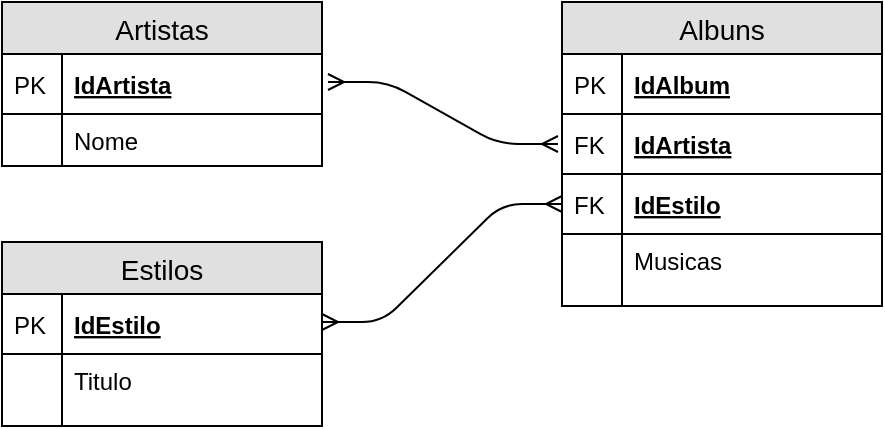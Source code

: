 <mxfile version="12.6.1" type="device" pages="2"><diagram id="Yn73om3Y_qqDq2sEDiSl" name="Lógico"><mxGraphModel dx="1038" dy="580" grid="1" gridSize="10" guides="1" tooltips="1" connect="1" arrows="1" fold="1" page="1" pageScale="1" pageWidth="827" pageHeight="1169" math="0" shadow="0"><root><mxCell id="0"/><mxCell id="1" parent="0"/><mxCell id="BUTmLrbw0vjFeg9FTfWu-1" value="Artistas" style="swimlane;fontStyle=0;childLayout=stackLayout;horizontal=1;startSize=26;fillColor=#e0e0e0;horizontalStack=0;resizeParent=1;resizeParentMax=0;resizeLast=0;collapsible=1;marginBottom=0;swimlaneFillColor=#ffffff;align=center;fontSize=14;" vertex="1" parent="1"><mxGeometry x="200" y="120" width="160" height="82" as="geometry"/></mxCell><mxCell id="BUTmLrbw0vjFeg9FTfWu-2" value="IdArtista" style="shape=partialRectangle;top=0;left=0;right=0;bottom=1;align=left;verticalAlign=middle;fillColor=none;spacingLeft=34;spacingRight=4;overflow=hidden;rotatable=0;points=[[0,0.5],[1,0.5]];portConstraint=eastwest;dropTarget=0;fontStyle=5;fontSize=12;" vertex="1" parent="BUTmLrbw0vjFeg9FTfWu-1"><mxGeometry y="26" width="160" height="30" as="geometry"/></mxCell><mxCell id="BUTmLrbw0vjFeg9FTfWu-3" value="PK" style="shape=partialRectangle;top=0;left=0;bottom=0;fillColor=none;align=left;verticalAlign=middle;spacingLeft=4;spacingRight=4;overflow=hidden;rotatable=0;points=[];portConstraint=eastwest;part=1;fontSize=12;" vertex="1" connectable="0" parent="BUTmLrbw0vjFeg9FTfWu-2"><mxGeometry width="30" height="30" as="geometry"/></mxCell><mxCell id="BUTmLrbw0vjFeg9FTfWu-4" value="Nome" style="shape=partialRectangle;top=0;left=0;right=0;bottom=0;align=left;verticalAlign=top;fillColor=none;spacingLeft=34;spacingRight=4;overflow=hidden;rotatable=0;points=[[0,0.5],[1,0.5]];portConstraint=eastwest;dropTarget=0;fontSize=12;" vertex="1" parent="BUTmLrbw0vjFeg9FTfWu-1"><mxGeometry y="56" width="160" height="26" as="geometry"/></mxCell><mxCell id="BUTmLrbw0vjFeg9FTfWu-5" value="" style="shape=partialRectangle;top=0;left=0;bottom=0;fillColor=none;align=left;verticalAlign=top;spacingLeft=4;spacingRight=4;overflow=hidden;rotatable=0;points=[];portConstraint=eastwest;part=1;fontSize=12;" vertex="1" connectable="0" parent="BUTmLrbw0vjFeg9FTfWu-4"><mxGeometry width="30" height="26" as="geometry"/></mxCell><mxCell id="BUTmLrbw0vjFeg9FTfWu-12" value="Albuns" style="swimlane;fontStyle=0;childLayout=stackLayout;horizontal=1;startSize=26;fillColor=#e0e0e0;horizontalStack=0;resizeParent=1;resizeParentMax=0;resizeLast=0;collapsible=1;marginBottom=0;swimlaneFillColor=#ffffff;align=center;fontSize=14;" vertex="1" parent="1"><mxGeometry x="480" y="120" width="160" height="152" as="geometry"/></mxCell><mxCell id="BUTmLrbw0vjFeg9FTfWu-13" value="IdAlbum" style="shape=partialRectangle;top=0;left=0;right=0;bottom=1;align=left;verticalAlign=middle;fillColor=none;spacingLeft=34;spacingRight=4;overflow=hidden;rotatable=0;points=[[0,0.5],[1,0.5]];portConstraint=eastwest;dropTarget=0;fontStyle=5;fontSize=12;" vertex="1" parent="BUTmLrbw0vjFeg9FTfWu-12"><mxGeometry y="26" width="160" height="30" as="geometry"/></mxCell><mxCell id="BUTmLrbw0vjFeg9FTfWu-14" value="PK" style="shape=partialRectangle;top=0;left=0;bottom=0;fillColor=none;align=left;verticalAlign=middle;spacingLeft=4;spacingRight=4;overflow=hidden;rotatable=0;points=[];portConstraint=eastwest;part=1;fontSize=12;" vertex="1" connectable="0" parent="BUTmLrbw0vjFeg9FTfWu-13"><mxGeometry width="30" height="30" as="geometry"/></mxCell><mxCell id="CBhSCeInEC5Cr6GQNHHn-10" value="IdArtista" style="shape=partialRectangle;top=0;left=0;right=0;bottom=1;align=left;verticalAlign=middle;fillColor=none;spacingLeft=34;spacingRight=4;overflow=hidden;rotatable=0;points=[[0,0.5],[1,0.5]];portConstraint=eastwest;dropTarget=0;fontStyle=5;fontSize=12;" vertex="1" parent="BUTmLrbw0vjFeg9FTfWu-12"><mxGeometry y="56" width="160" height="30" as="geometry"/></mxCell><mxCell id="CBhSCeInEC5Cr6GQNHHn-11" value="FK" style="shape=partialRectangle;top=0;left=0;bottom=0;fillColor=none;align=left;verticalAlign=middle;spacingLeft=4;spacingRight=4;overflow=hidden;rotatable=0;points=[];portConstraint=eastwest;part=1;fontSize=12;" vertex="1" connectable="0" parent="CBhSCeInEC5Cr6GQNHHn-10"><mxGeometry width="30" height="30" as="geometry"/></mxCell><mxCell id="CBhSCeInEC5Cr6GQNHHn-3" value="IdEstilo" style="shape=partialRectangle;top=0;left=0;right=0;bottom=1;align=left;verticalAlign=middle;fillColor=none;spacingLeft=34;spacingRight=4;overflow=hidden;rotatable=0;points=[[0,0.5],[1,0.5]];portConstraint=eastwest;dropTarget=0;fontStyle=5;fontSize=12;" vertex="1" parent="BUTmLrbw0vjFeg9FTfWu-12"><mxGeometry y="86" width="160" height="30" as="geometry"/></mxCell><mxCell id="CBhSCeInEC5Cr6GQNHHn-4" value="FK" style="shape=partialRectangle;top=0;left=0;bottom=0;fillColor=none;align=left;verticalAlign=middle;spacingLeft=4;spacingRight=4;overflow=hidden;rotatable=0;points=[];portConstraint=eastwest;part=1;fontSize=12;" vertex="1" connectable="0" parent="CBhSCeInEC5Cr6GQNHHn-3"><mxGeometry width="30" height="30" as="geometry"/></mxCell><mxCell id="BUTmLrbw0vjFeg9FTfWu-15" value="Musicas" style="shape=partialRectangle;top=0;left=0;right=0;bottom=0;align=left;verticalAlign=top;fillColor=none;spacingLeft=34;spacingRight=4;overflow=hidden;rotatable=0;points=[[0,0.5],[1,0.5]];portConstraint=eastwest;dropTarget=0;fontSize=12;" vertex="1" parent="BUTmLrbw0vjFeg9FTfWu-12"><mxGeometry y="116" width="160" height="26" as="geometry"/></mxCell><mxCell id="BUTmLrbw0vjFeg9FTfWu-16" value="" style="shape=partialRectangle;top=0;left=0;bottom=0;fillColor=none;align=left;verticalAlign=top;spacingLeft=4;spacingRight=4;overflow=hidden;rotatable=0;points=[];portConstraint=eastwest;part=1;fontSize=12;" vertex="1" connectable="0" parent="BUTmLrbw0vjFeg9FTfWu-15"><mxGeometry width="30" height="26" as="geometry"/></mxCell><mxCell id="BUTmLrbw0vjFeg9FTfWu-21" value="" style="shape=partialRectangle;top=0;left=0;right=0;bottom=0;align=left;verticalAlign=top;fillColor=none;spacingLeft=34;spacingRight=4;overflow=hidden;rotatable=0;points=[[0,0.5],[1,0.5]];portConstraint=eastwest;dropTarget=0;fontSize=12;" vertex="1" parent="BUTmLrbw0vjFeg9FTfWu-12"><mxGeometry y="142" width="160" height="10" as="geometry"/></mxCell><mxCell id="BUTmLrbw0vjFeg9FTfWu-22" value="" style="shape=partialRectangle;top=0;left=0;bottom=0;fillColor=none;align=left;verticalAlign=top;spacingLeft=4;spacingRight=4;overflow=hidden;rotatable=0;points=[];portConstraint=eastwest;part=1;fontSize=12;" vertex="1" connectable="0" parent="BUTmLrbw0vjFeg9FTfWu-21"><mxGeometry width="30" height="10" as="geometry"/></mxCell><mxCell id="BUTmLrbw0vjFeg9FTfWu-25" value="Estilos" style="swimlane;fontStyle=0;childLayout=stackLayout;horizontal=1;startSize=26;fillColor=#e0e0e0;horizontalStack=0;resizeParent=1;resizeParentMax=0;resizeLast=0;collapsible=1;marginBottom=0;swimlaneFillColor=#ffffff;align=center;fontSize=14;" vertex="1" parent="1"><mxGeometry x="200" y="240" width="160" height="92" as="geometry"/></mxCell><mxCell id="BUTmLrbw0vjFeg9FTfWu-26" value="IdEstilo" style="shape=partialRectangle;top=0;left=0;right=0;bottom=1;align=left;verticalAlign=middle;fillColor=none;spacingLeft=34;spacingRight=4;overflow=hidden;rotatable=0;points=[[0,0.5],[1,0.5]];portConstraint=eastwest;dropTarget=0;fontStyle=5;fontSize=12;" vertex="1" parent="BUTmLrbw0vjFeg9FTfWu-25"><mxGeometry y="26" width="160" height="30" as="geometry"/></mxCell><mxCell id="BUTmLrbw0vjFeg9FTfWu-27" value="PK" style="shape=partialRectangle;top=0;left=0;bottom=0;fillColor=none;align=left;verticalAlign=middle;spacingLeft=4;spacingRight=4;overflow=hidden;rotatable=0;points=[];portConstraint=eastwest;part=1;fontSize=12;" vertex="1" connectable="0" parent="BUTmLrbw0vjFeg9FTfWu-26"><mxGeometry width="30" height="30" as="geometry"/></mxCell><mxCell id="BUTmLrbw0vjFeg9FTfWu-30" value="Titulo" style="shape=partialRectangle;top=0;left=0;right=0;bottom=0;align=left;verticalAlign=top;fillColor=none;spacingLeft=34;spacingRight=4;overflow=hidden;rotatable=0;points=[[0,0.5],[1,0.5]];portConstraint=eastwest;dropTarget=0;fontSize=12;" vertex="1" parent="BUTmLrbw0vjFeg9FTfWu-25"><mxGeometry y="56" width="160" height="26" as="geometry"/></mxCell><mxCell id="BUTmLrbw0vjFeg9FTfWu-31" value="" style="shape=partialRectangle;top=0;left=0;bottom=0;fillColor=none;align=left;verticalAlign=top;spacingLeft=4;spacingRight=4;overflow=hidden;rotatable=0;points=[];portConstraint=eastwest;part=1;fontSize=12;" vertex="1" connectable="0" parent="BUTmLrbw0vjFeg9FTfWu-30"><mxGeometry width="30" height="26" as="geometry"/></mxCell><mxCell id="BUTmLrbw0vjFeg9FTfWu-34" value="" style="shape=partialRectangle;top=0;left=0;right=0;bottom=0;align=left;verticalAlign=top;fillColor=none;spacingLeft=34;spacingRight=4;overflow=hidden;rotatable=0;points=[[0,0.5],[1,0.5]];portConstraint=eastwest;dropTarget=0;fontSize=12;" vertex="1" parent="BUTmLrbw0vjFeg9FTfWu-25"><mxGeometry y="82" width="160" height="10" as="geometry"/></mxCell><mxCell id="BUTmLrbw0vjFeg9FTfWu-35" value="" style="shape=partialRectangle;top=0;left=0;bottom=0;fillColor=none;align=left;verticalAlign=top;spacingLeft=4;spacingRight=4;overflow=hidden;rotatable=0;points=[];portConstraint=eastwest;part=1;fontSize=12;" vertex="1" connectable="0" parent="BUTmLrbw0vjFeg9FTfWu-34"><mxGeometry width="30" height="10" as="geometry"/></mxCell><mxCell id="CBhSCeInEC5Cr6GQNHHn-6" value="" style="edgeStyle=entityRelationEdgeStyle;fontSize=12;html=1;endArrow=ERmany;startArrow=ERmany;" edge="1" parent="1"><mxGeometry width="100" height="100" relative="1" as="geometry"><mxPoint x="363" y="160" as="sourcePoint"/><mxPoint x="478" y="191" as="targetPoint"/></mxGeometry></mxCell><mxCell id="CBhSCeInEC5Cr6GQNHHn-15" value="" style="edgeStyle=entityRelationEdgeStyle;fontSize=12;html=1;endArrow=ERmany;startArrow=ERmany;entryX=0;entryY=0.5;entryDx=0;entryDy=0;" edge="1" parent="1" target="CBhSCeInEC5Cr6GQNHHn-3"><mxGeometry width="100" height="100" relative="1" as="geometry"><mxPoint x="360" y="280" as="sourcePoint"/><mxPoint x="475" y="311" as="targetPoint"/></mxGeometry></mxCell></root></mxGraphModel></diagram><diagram id="NjvAs4zrvpCk-qjTblP2" name="Lógico 2"><mxGraphModel dx="1038" dy="580" grid="1" gridSize="10" guides="1" tooltips="1" connect="1" arrows="1" fold="1" page="1" pageScale="1" pageWidth="827" pageHeight="1169" math="0" shadow="0"><root><mxCell id="kLJuesP0t1kBhw-jC9CX-0"/><mxCell id="kLJuesP0t1kBhw-jC9CX-1" parent="kLJuesP0t1kBhw-jC9CX-0"/><mxCell id="I76q1vGrE1VT_ixExaRj-0" value="EstilosMusicais" style="swimlane;fontStyle=0;childLayout=stackLayout;horizontal=1;startSize=26;fillColor=#e0e0e0;horizontalStack=0;resizeParent=1;resizeParentMax=0;resizeLast=0;collapsible=1;marginBottom=0;swimlaneFillColor=#ffffff;align=center;fontSize=14;" vertex="1" parent="kLJuesP0t1kBhw-jC9CX-1"><mxGeometry x="120" y="79.2" width="160" height="122" as="geometry"/></mxCell><mxCell id="I76q1vGrE1VT_ixExaRj-1" value="IdEstiloMusical" style="shape=partialRectangle;top=0;left=0;right=0;bottom=1;align=left;verticalAlign=middle;fillColor=none;spacingLeft=34;spacingRight=4;overflow=hidden;rotatable=0;points=[[0,0.5],[1,0.5]];portConstraint=eastwest;dropTarget=0;fontStyle=5;fontSize=12;" vertex="1" parent="I76q1vGrE1VT_ixExaRj-0"><mxGeometry y="26" width="160" height="30" as="geometry"/></mxCell><mxCell id="I76q1vGrE1VT_ixExaRj-2" value="PK" style="shape=partialRectangle;top=0;left=0;bottom=0;fillColor=none;align=left;verticalAlign=middle;spacingLeft=4;spacingRight=4;overflow=hidden;rotatable=0;points=[];portConstraint=eastwest;part=1;fontSize=12;" vertex="1" connectable="0" parent="I76q1vGrE1VT_ixExaRj-1"><mxGeometry width="30" height="30" as="geometry"/></mxCell><mxCell id="I76q1vGrE1VT_ixExaRj-22" value="IdArtista" style="shape=partialRectangle;top=0;left=0;right=0;bottom=1;align=left;verticalAlign=middle;fillColor=none;spacingLeft=34;spacingRight=4;overflow=hidden;rotatable=0;points=[[0,0.5],[1,0.5]];portConstraint=eastwest;dropTarget=0;fontStyle=5;fontSize=12;" vertex="1" parent="I76q1vGrE1VT_ixExaRj-0"><mxGeometry y="56" width="160" height="30" as="geometry"/></mxCell><mxCell id="I76q1vGrE1VT_ixExaRj-23" value="FK" style="shape=partialRectangle;top=0;left=0;bottom=0;fillColor=none;align=left;verticalAlign=middle;spacingLeft=4;spacingRight=4;overflow=hidden;rotatable=0;points=[];portConstraint=eastwest;part=1;fontSize=12;" vertex="1" connectable="0" parent="I76q1vGrE1VT_ixExaRj-22"><mxGeometry width="30" height="30" as="geometry"/></mxCell><mxCell id="I76q1vGrE1VT_ixExaRj-3" value="Titulo" style="shape=partialRectangle;top=0;left=0;right=0;bottom=0;align=left;verticalAlign=top;fillColor=none;spacingLeft=34;spacingRight=4;overflow=hidden;rotatable=0;points=[[0,0.5],[1,0.5]];portConstraint=eastwest;dropTarget=0;fontSize=12;" vertex="1" parent="I76q1vGrE1VT_ixExaRj-0"><mxGeometry y="86" width="160" height="26" as="geometry"/></mxCell><mxCell id="I76q1vGrE1VT_ixExaRj-4" value="" style="shape=partialRectangle;top=0;left=0;bottom=0;fillColor=none;align=left;verticalAlign=top;spacingLeft=4;spacingRight=4;overflow=hidden;rotatable=0;points=[];portConstraint=eastwest;part=1;fontSize=12;" vertex="1" connectable="0" parent="I76q1vGrE1VT_ixExaRj-3"><mxGeometry width="30" height="26" as="geometry"/></mxCell><mxCell id="I76q1vGrE1VT_ixExaRj-9" value="" style="shape=partialRectangle;top=0;left=0;right=0;bottom=0;align=left;verticalAlign=top;fillColor=none;spacingLeft=34;spacingRight=4;overflow=hidden;rotatable=0;points=[[0,0.5],[1,0.5]];portConstraint=eastwest;dropTarget=0;fontSize=12;" vertex="1" parent="I76q1vGrE1VT_ixExaRj-0"><mxGeometry y="112" width="160" height="10" as="geometry"/></mxCell><mxCell id="I76q1vGrE1VT_ixExaRj-10" value="" style="shape=partialRectangle;top=0;left=0;bottom=0;fillColor=none;align=left;verticalAlign=top;spacingLeft=4;spacingRight=4;overflow=hidden;rotatable=0;points=[];portConstraint=eastwest;part=1;fontSize=12;" vertex="1" connectable="0" parent="I76q1vGrE1VT_ixExaRj-9"><mxGeometry width="30" height="10" as="geometry"/></mxCell><mxCell id="I76q1vGrE1VT_ixExaRj-11" value="Artistas" style="swimlane;fontStyle=0;childLayout=stackLayout;horizontal=1;startSize=26;fillColor=#e0e0e0;horizontalStack=0;resizeParent=1;resizeParentMax=0;resizeLast=0;collapsible=1;marginBottom=0;swimlaneFillColor=#ffffff;align=center;fontSize=14;" vertex="1" parent="kLJuesP0t1kBhw-jC9CX-1"><mxGeometry x="520" y="80" width="160" height="92" as="geometry"/></mxCell><mxCell id="I76q1vGrE1VT_ixExaRj-12" value="IdArtista" style="shape=partialRectangle;top=0;left=0;right=0;bottom=1;align=left;verticalAlign=middle;fillColor=none;spacingLeft=34;spacingRight=4;overflow=hidden;rotatable=0;points=[[0,0.5],[1,0.5]];portConstraint=eastwest;dropTarget=0;fontStyle=5;fontSize=12;" vertex="1" parent="I76q1vGrE1VT_ixExaRj-11"><mxGeometry y="26" width="160" height="30" as="geometry"/></mxCell><mxCell id="I76q1vGrE1VT_ixExaRj-13" value="PK" style="shape=partialRectangle;top=0;left=0;bottom=0;fillColor=none;align=left;verticalAlign=middle;spacingLeft=4;spacingRight=4;overflow=hidden;rotatable=0;points=[];portConstraint=eastwest;part=1;fontSize=12;" vertex="1" connectable="0" parent="I76q1vGrE1VT_ixExaRj-12"><mxGeometry width="30" height="30" as="geometry"/></mxCell><mxCell id="I76q1vGrE1VT_ixExaRj-14" value="Nome" style="shape=partialRectangle;top=0;left=0;right=0;bottom=0;align=left;verticalAlign=top;fillColor=none;spacingLeft=34;spacingRight=4;overflow=hidden;rotatable=0;points=[[0,0.5],[1,0.5]];portConstraint=eastwest;dropTarget=0;fontSize=12;" vertex="1" parent="I76q1vGrE1VT_ixExaRj-11"><mxGeometry y="56" width="160" height="26" as="geometry"/></mxCell><mxCell id="I76q1vGrE1VT_ixExaRj-15" value="" style="shape=partialRectangle;top=0;left=0;bottom=0;fillColor=none;align=left;verticalAlign=top;spacingLeft=4;spacingRight=4;overflow=hidden;rotatable=0;points=[];portConstraint=eastwest;part=1;fontSize=12;" vertex="1" connectable="0" parent="I76q1vGrE1VT_ixExaRj-14"><mxGeometry width="30" height="26" as="geometry"/></mxCell><mxCell id="I76q1vGrE1VT_ixExaRj-20" value="" style="shape=partialRectangle;top=0;left=0;right=0;bottom=0;align=left;verticalAlign=top;fillColor=none;spacingLeft=34;spacingRight=4;overflow=hidden;rotatable=0;points=[[0,0.5],[1,0.5]];portConstraint=eastwest;dropTarget=0;fontSize=12;" vertex="1" parent="I76q1vGrE1VT_ixExaRj-11"><mxGeometry y="82" width="160" height="10" as="geometry"/></mxCell><mxCell id="I76q1vGrE1VT_ixExaRj-21" value="" style="shape=partialRectangle;top=0;left=0;bottom=0;fillColor=none;align=left;verticalAlign=top;spacingLeft=4;spacingRight=4;overflow=hidden;rotatable=0;points=[];portConstraint=eastwest;part=1;fontSize=12;" vertex="1" connectable="0" parent="I76q1vGrE1VT_ixExaRj-20"><mxGeometry width="30" height="10" as="geometry"/></mxCell><mxCell id="I76q1vGrE1VT_ixExaRj-24" value="" style="edgeStyle=entityRelationEdgeStyle;fontSize=12;html=1;endArrow=ERzeroToOne;endFill=1;entryX=0;entryY=0.5;entryDx=0;entryDy=0;" edge="1" parent="kLJuesP0t1kBhw-jC9CX-1" target="I76q1vGrE1VT_ixExaRj-12"><mxGeometry width="100" height="100" relative="1" as="geometry"><mxPoint x="280" y="150" as="sourcePoint"/><mxPoint x="380" y="50" as="targetPoint"/></mxGeometry></mxCell></root></mxGraphModel></diagram></mxfile>